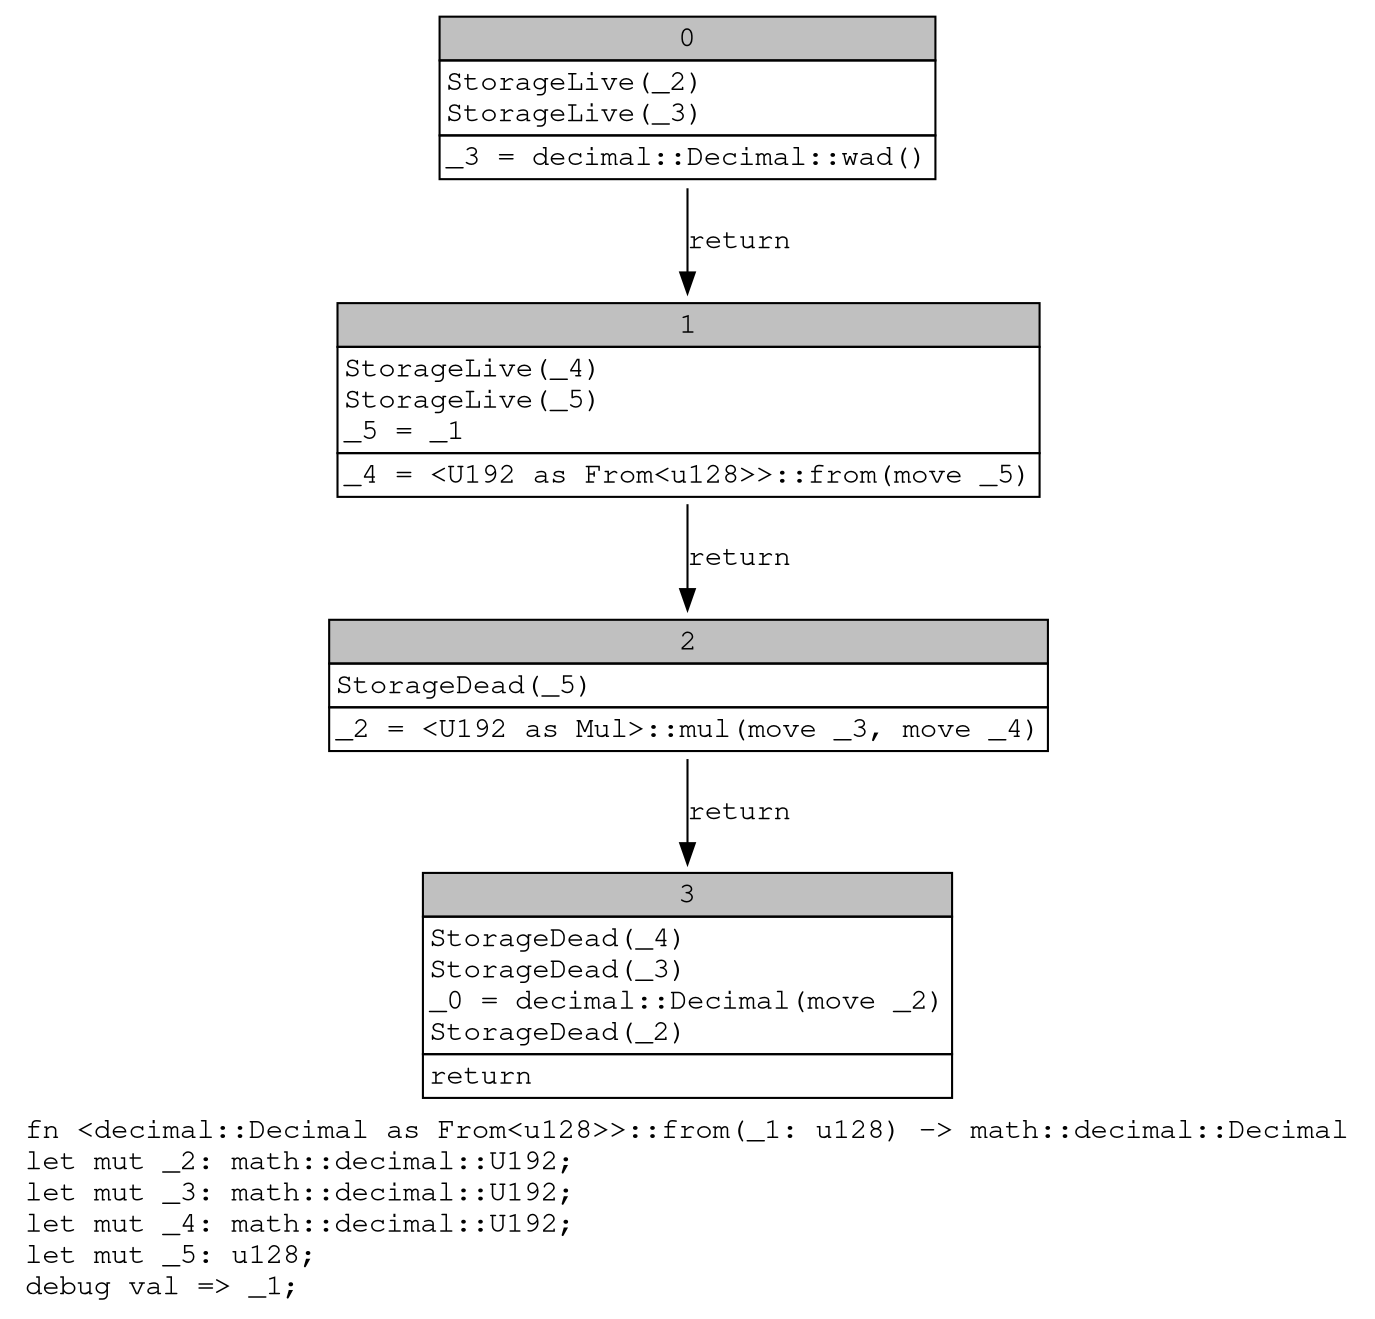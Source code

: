digraph Mir_0_146 {
    graph [fontname="Courier, monospace"];
    node [fontname="Courier, monospace"];
    edge [fontname="Courier, monospace"];
    label=<fn &lt;decimal::Decimal as From&lt;u128&gt;&gt;::from(_1: u128) -&gt; math::decimal::Decimal<br align="left"/>let mut _2: math::decimal::U192;<br align="left"/>let mut _3: math::decimal::U192;<br align="left"/>let mut _4: math::decimal::U192;<br align="left"/>let mut _5: u128;<br align="left"/>debug val =&gt; _1;<br align="left"/>>;
    bb0__0_146 [shape="none", label=<<table border="0" cellborder="1" cellspacing="0"><tr><td bgcolor="gray" align="center" colspan="1">0</td></tr><tr><td align="left" balign="left">StorageLive(_2)<br/>StorageLive(_3)<br/></td></tr><tr><td align="left">_3 = decimal::Decimal::wad()</td></tr></table>>];
    bb1__0_146 [shape="none", label=<<table border="0" cellborder="1" cellspacing="0"><tr><td bgcolor="gray" align="center" colspan="1">1</td></tr><tr><td align="left" balign="left">StorageLive(_4)<br/>StorageLive(_5)<br/>_5 = _1<br/></td></tr><tr><td align="left">_4 = &lt;U192 as From&lt;u128&gt;&gt;::from(move _5)</td></tr></table>>];
    bb2__0_146 [shape="none", label=<<table border="0" cellborder="1" cellspacing="0"><tr><td bgcolor="gray" align="center" colspan="1">2</td></tr><tr><td align="left" balign="left">StorageDead(_5)<br/></td></tr><tr><td align="left">_2 = &lt;U192 as Mul&gt;::mul(move _3, move _4)</td></tr></table>>];
    bb3__0_146 [shape="none", label=<<table border="0" cellborder="1" cellspacing="0"><tr><td bgcolor="gray" align="center" colspan="1">3</td></tr><tr><td align="left" balign="left">StorageDead(_4)<br/>StorageDead(_3)<br/>_0 = decimal::Decimal(move _2)<br/>StorageDead(_2)<br/></td></tr><tr><td align="left">return</td></tr></table>>];
    bb0__0_146 -> bb1__0_146 [label="return"];
    bb1__0_146 -> bb2__0_146 [label="return"];
    bb2__0_146 -> bb3__0_146 [label="return"];
}
